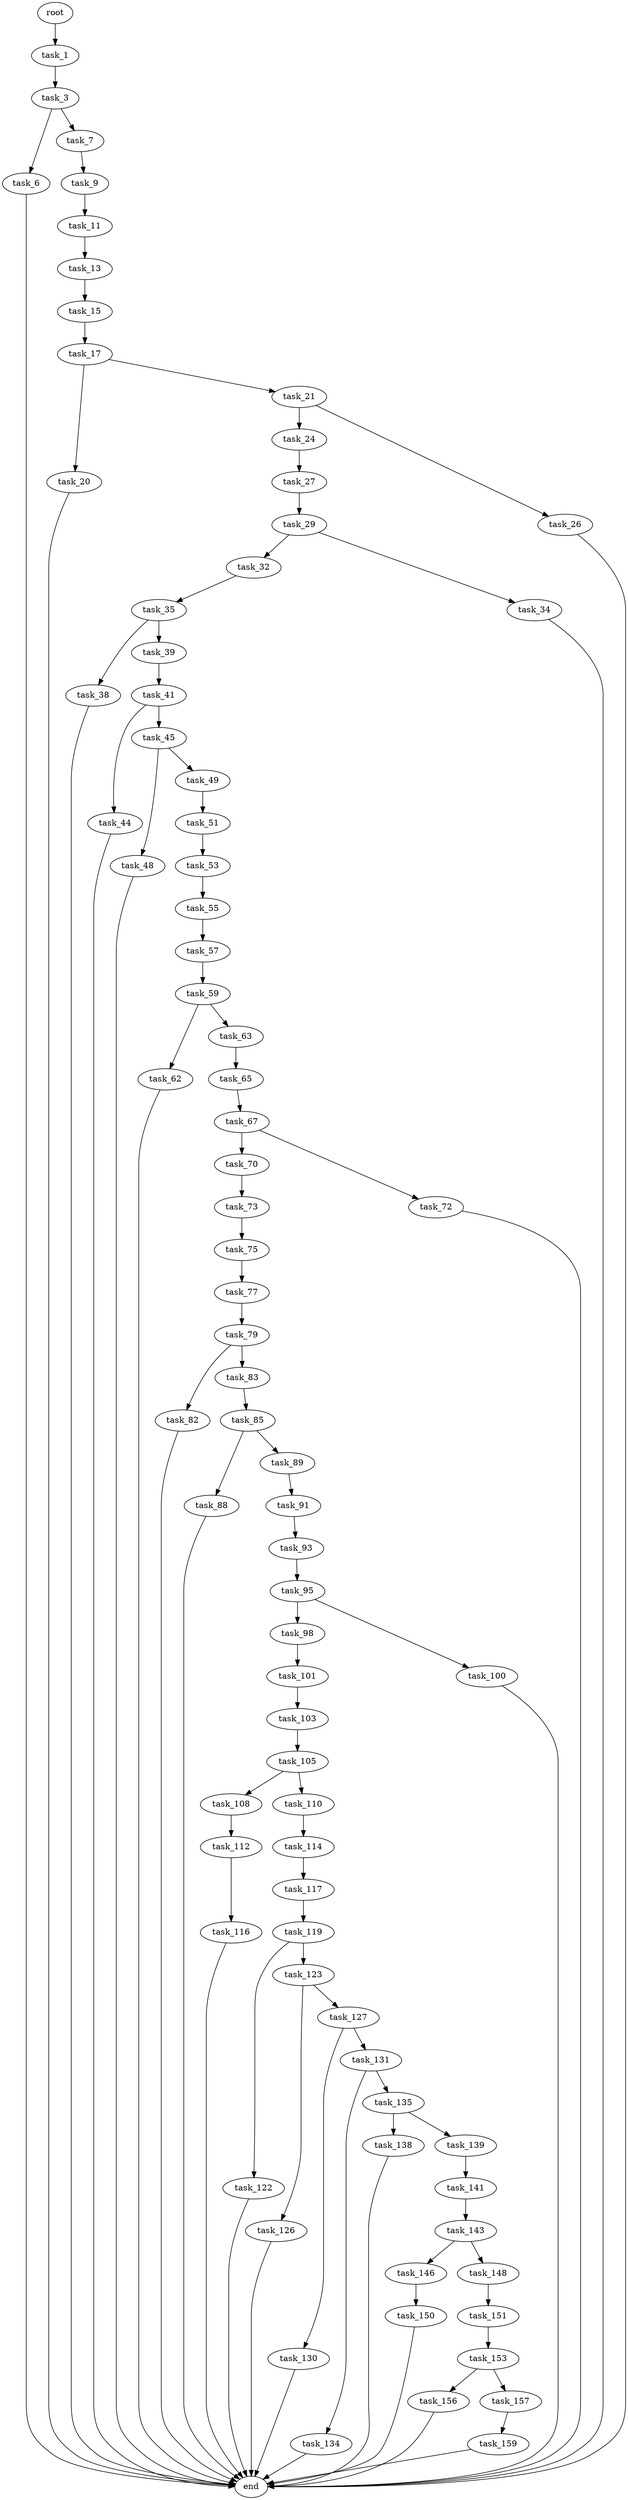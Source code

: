 digraph G {
  root [size="0.000000"];
  task_1 [size="8589934592.000000"];
  task_3 [size="1073741824000.000000"];
  task_6 [size="17367398400.000000"];
  task_7 [size="17321204117.000000"];
  end [size="0.000000"];
  task_9 [size="549755813888.000000"];
  task_11 [size="368293445632.000000"];
  task_13 [size="254336923952.000000"];
  task_15 [size="231928233984.000000"];
  task_17 [size="782757789696.000000"];
  task_20 [size="690407997322.000000"];
  task_21 [size="113820371380.000000"];
  task_24 [size="549755813888.000000"];
  task_26 [size="782757789696.000000"];
  task_27 [size="8617081050.000000"];
  task_29 [size="24711501877.000000"];
  task_32 [size="134217728000.000000"];
  task_34 [size="368293445632.000000"];
  task_35 [size="68719476736.000000"];
  task_38 [size="1073741824000.000000"];
  task_39 [size="231928233984.000000"];
  task_41 [size="796619568940.000000"];
  task_44 [size="406110166436.000000"];
  task_45 [size="8589934592.000000"];
  task_48 [size="1073741824000.000000"];
  task_49 [size="49126911421.000000"];
  task_51 [size="8589934592.000000"];
  task_53 [size="368293445632.000000"];
  task_55 [size="105481654294.000000"];
  task_57 [size="8589934592.000000"];
  task_59 [size="794597378588.000000"];
  task_62 [size="6185648466.000000"];
  task_63 [size="68934750408.000000"];
  task_65 [size="306236659593.000000"];
  task_67 [size="1030149741614.000000"];
  task_70 [size="5547760357.000000"];
  task_72 [size="16928146554.000000"];
  task_73 [size="6395279934.000000"];
  task_75 [size="725120276158.000000"];
  task_77 [size="3250161279.000000"];
  task_79 [size="20113520113.000000"];
  task_82 [size="7945712147.000000"];
  task_83 [size="1073741824000.000000"];
  task_85 [size="291720202878.000000"];
  task_88 [size="481908514887.000000"];
  task_89 [size="37168032138.000000"];
  task_91 [size="8589934592.000000"];
  task_93 [size="231928233984.000000"];
  task_95 [size="1627187911.000000"];
  task_98 [size="1146873070.000000"];
  task_100 [size="219059385168.000000"];
  task_101 [size="3078998656.000000"];
  task_103 [size="13340121209.000000"];
  task_105 [size="26139933496.000000"];
  task_108 [size="20570155067.000000"];
  task_110 [size="13543751575.000000"];
  task_112 [size="2075564691.000000"];
  task_114 [size="618494783920.000000"];
  task_116 [size="34460847406.000000"];
  task_117 [size="8589934592.000000"];
  task_119 [size="2969608626.000000"];
  task_122 [size="299937291212.000000"];
  task_123 [size="134217728000.000000"];
  task_126 [size="134217728000.000000"];
  task_127 [size="68719476736.000000"];
  task_130 [size="824825606840.000000"];
  task_131 [size="15890599414.000000"];
  task_134 [size="549755813888.000000"];
  task_135 [size="134217728000.000000"];
  task_138 [size="1042785143202.000000"];
  task_139 [size="549755813888.000000"];
  task_141 [size="6523341138.000000"];
  task_143 [size="9906556637.000000"];
  task_146 [size="368293445632.000000"];
  task_148 [size="231928233984.000000"];
  task_150 [size="3618819870.000000"];
  task_151 [size="40981699244.000000"];
  task_153 [size="26676595362.000000"];
  task_156 [size="15155121314.000000"];
  task_157 [size="84504549157.000000"];
  task_159 [size="91700144458.000000"];

  root -> task_1 [size="1.000000"];
  task_1 -> task_3 [size="33554432.000000"];
  task_3 -> task_6 [size="838860800.000000"];
  task_3 -> task_7 [size="838860800.000000"];
  task_6 -> end [size="1.000000"];
  task_7 -> task_9 [size="33554432.000000"];
  task_9 -> task_11 [size="536870912.000000"];
  task_11 -> task_13 [size="411041792.000000"];
  task_13 -> task_15 [size="301989888.000000"];
  task_15 -> task_17 [size="301989888.000000"];
  task_17 -> task_20 [size="679477248.000000"];
  task_17 -> task_21 [size="679477248.000000"];
  task_20 -> end [size="1.000000"];
  task_21 -> task_24 [size="209715200.000000"];
  task_21 -> task_26 [size="209715200.000000"];
  task_24 -> task_27 [size="536870912.000000"];
  task_26 -> end [size="1.000000"];
  task_27 -> task_29 [size="301989888.000000"];
  task_29 -> task_32 [size="75497472.000000"];
  task_29 -> task_34 [size="75497472.000000"];
  task_32 -> task_35 [size="209715200.000000"];
  task_34 -> end [size="1.000000"];
  task_35 -> task_38 [size="134217728.000000"];
  task_35 -> task_39 [size="134217728.000000"];
  task_38 -> end [size="1.000000"];
  task_39 -> task_41 [size="301989888.000000"];
  task_41 -> task_44 [size="536870912.000000"];
  task_41 -> task_45 [size="536870912.000000"];
  task_44 -> end [size="1.000000"];
  task_45 -> task_48 [size="33554432.000000"];
  task_45 -> task_49 [size="33554432.000000"];
  task_48 -> end [size="1.000000"];
  task_49 -> task_51 [size="75497472.000000"];
  task_51 -> task_53 [size="33554432.000000"];
  task_53 -> task_55 [size="411041792.000000"];
  task_55 -> task_57 [size="301989888.000000"];
  task_57 -> task_59 [size="33554432.000000"];
  task_59 -> task_62 [size="536870912.000000"];
  task_59 -> task_63 [size="536870912.000000"];
  task_62 -> end [size="1.000000"];
  task_63 -> task_65 [size="75497472.000000"];
  task_65 -> task_67 [size="301989888.000000"];
  task_67 -> task_70 [size="679477248.000000"];
  task_67 -> task_72 [size="679477248.000000"];
  task_70 -> task_73 [size="411041792.000000"];
  task_72 -> end [size="1.000000"];
  task_73 -> task_75 [size="301989888.000000"];
  task_75 -> task_77 [size="679477248.000000"];
  task_77 -> task_79 [size="209715200.000000"];
  task_79 -> task_82 [size="679477248.000000"];
  task_79 -> task_83 [size="679477248.000000"];
  task_82 -> end [size="1.000000"];
  task_83 -> task_85 [size="838860800.000000"];
  task_85 -> task_88 [size="411041792.000000"];
  task_85 -> task_89 [size="411041792.000000"];
  task_88 -> end [size="1.000000"];
  task_89 -> task_91 [size="75497472.000000"];
  task_91 -> task_93 [size="33554432.000000"];
  task_93 -> task_95 [size="301989888.000000"];
  task_95 -> task_98 [size="33554432.000000"];
  task_95 -> task_100 [size="33554432.000000"];
  task_98 -> task_101 [size="33554432.000000"];
  task_100 -> end [size="1.000000"];
  task_101 -> task_103 [size="301989888.000000"];
  task_103 -> task_105 [size="679477248.000000"];
  task_105 -> task_108 [size="679477248.000000"];
  task_105 -> task_110 [size="679477248.000000"];
  task_108 -> task_112 [size="411041792.000000"];
  task_110 -> task_114 [size="411041792.000000"];
  task_112 -> task_116 [size="209715200.000000"];
  task_114 -> task_117 [size="536870912.000000"];
  task_116 -> end [size="1.000000"];
  task_117 -> task_119 [size="33554432.000000"];
  task_119 -> task_122 [size="75497472.000000"];
  task_119 -> task_123 [size="75497472.000000"];
  task_122 -> end [size="1.000000"];
  task_123 -> task_126 [size="209715200.000000"];
  task_123 -> task_127 [size="209715200.000000"];
  task_126 -> end [size="1.000000"];
  task_127 -> task_130 [size="134217728.000000"];
  task_127 -> task_131 [size="134217728.000000"];
  task_130 -> end [size="1.000000"];
  task_131 -> task_134 [size="536870912.000000"];
  task_131 -> task_135 [size="536870912.000000"];
  task_134 -> end [size="1.000000"];
  task_135 -> task_138 [size="209715200.000000"];
  task_135 -> task_139 [size="209715200.000000"];
  task_138 -> end [size="1.000000"];
  task_139 -> task_141 [size="536870912.000000"];
  task_141 -> task_143 [size="33554432.000000"];
  task_143 -> task_146 [size="411041792.000000"];
  task_143 -> task_148 [size="411041792.000000"];
  task_146 -> task_150 [size="411041792.000000"];
  task_148 -> task_151 [size="301989888.000000"];
  task_150 -> end [size="1.000000"];
  task_151 -> task_153 [size="838860800.000000"];
  task_153 -> task_156 [size="536870912.000000"];
  task_153 -> task_157 [size="536870912.000000"];
  task_156 -> end [size="1.000000"];
  task_157 -> task_159 [size="75497472.000000"];
  task_159 -> end [size="1.000000"];
}
